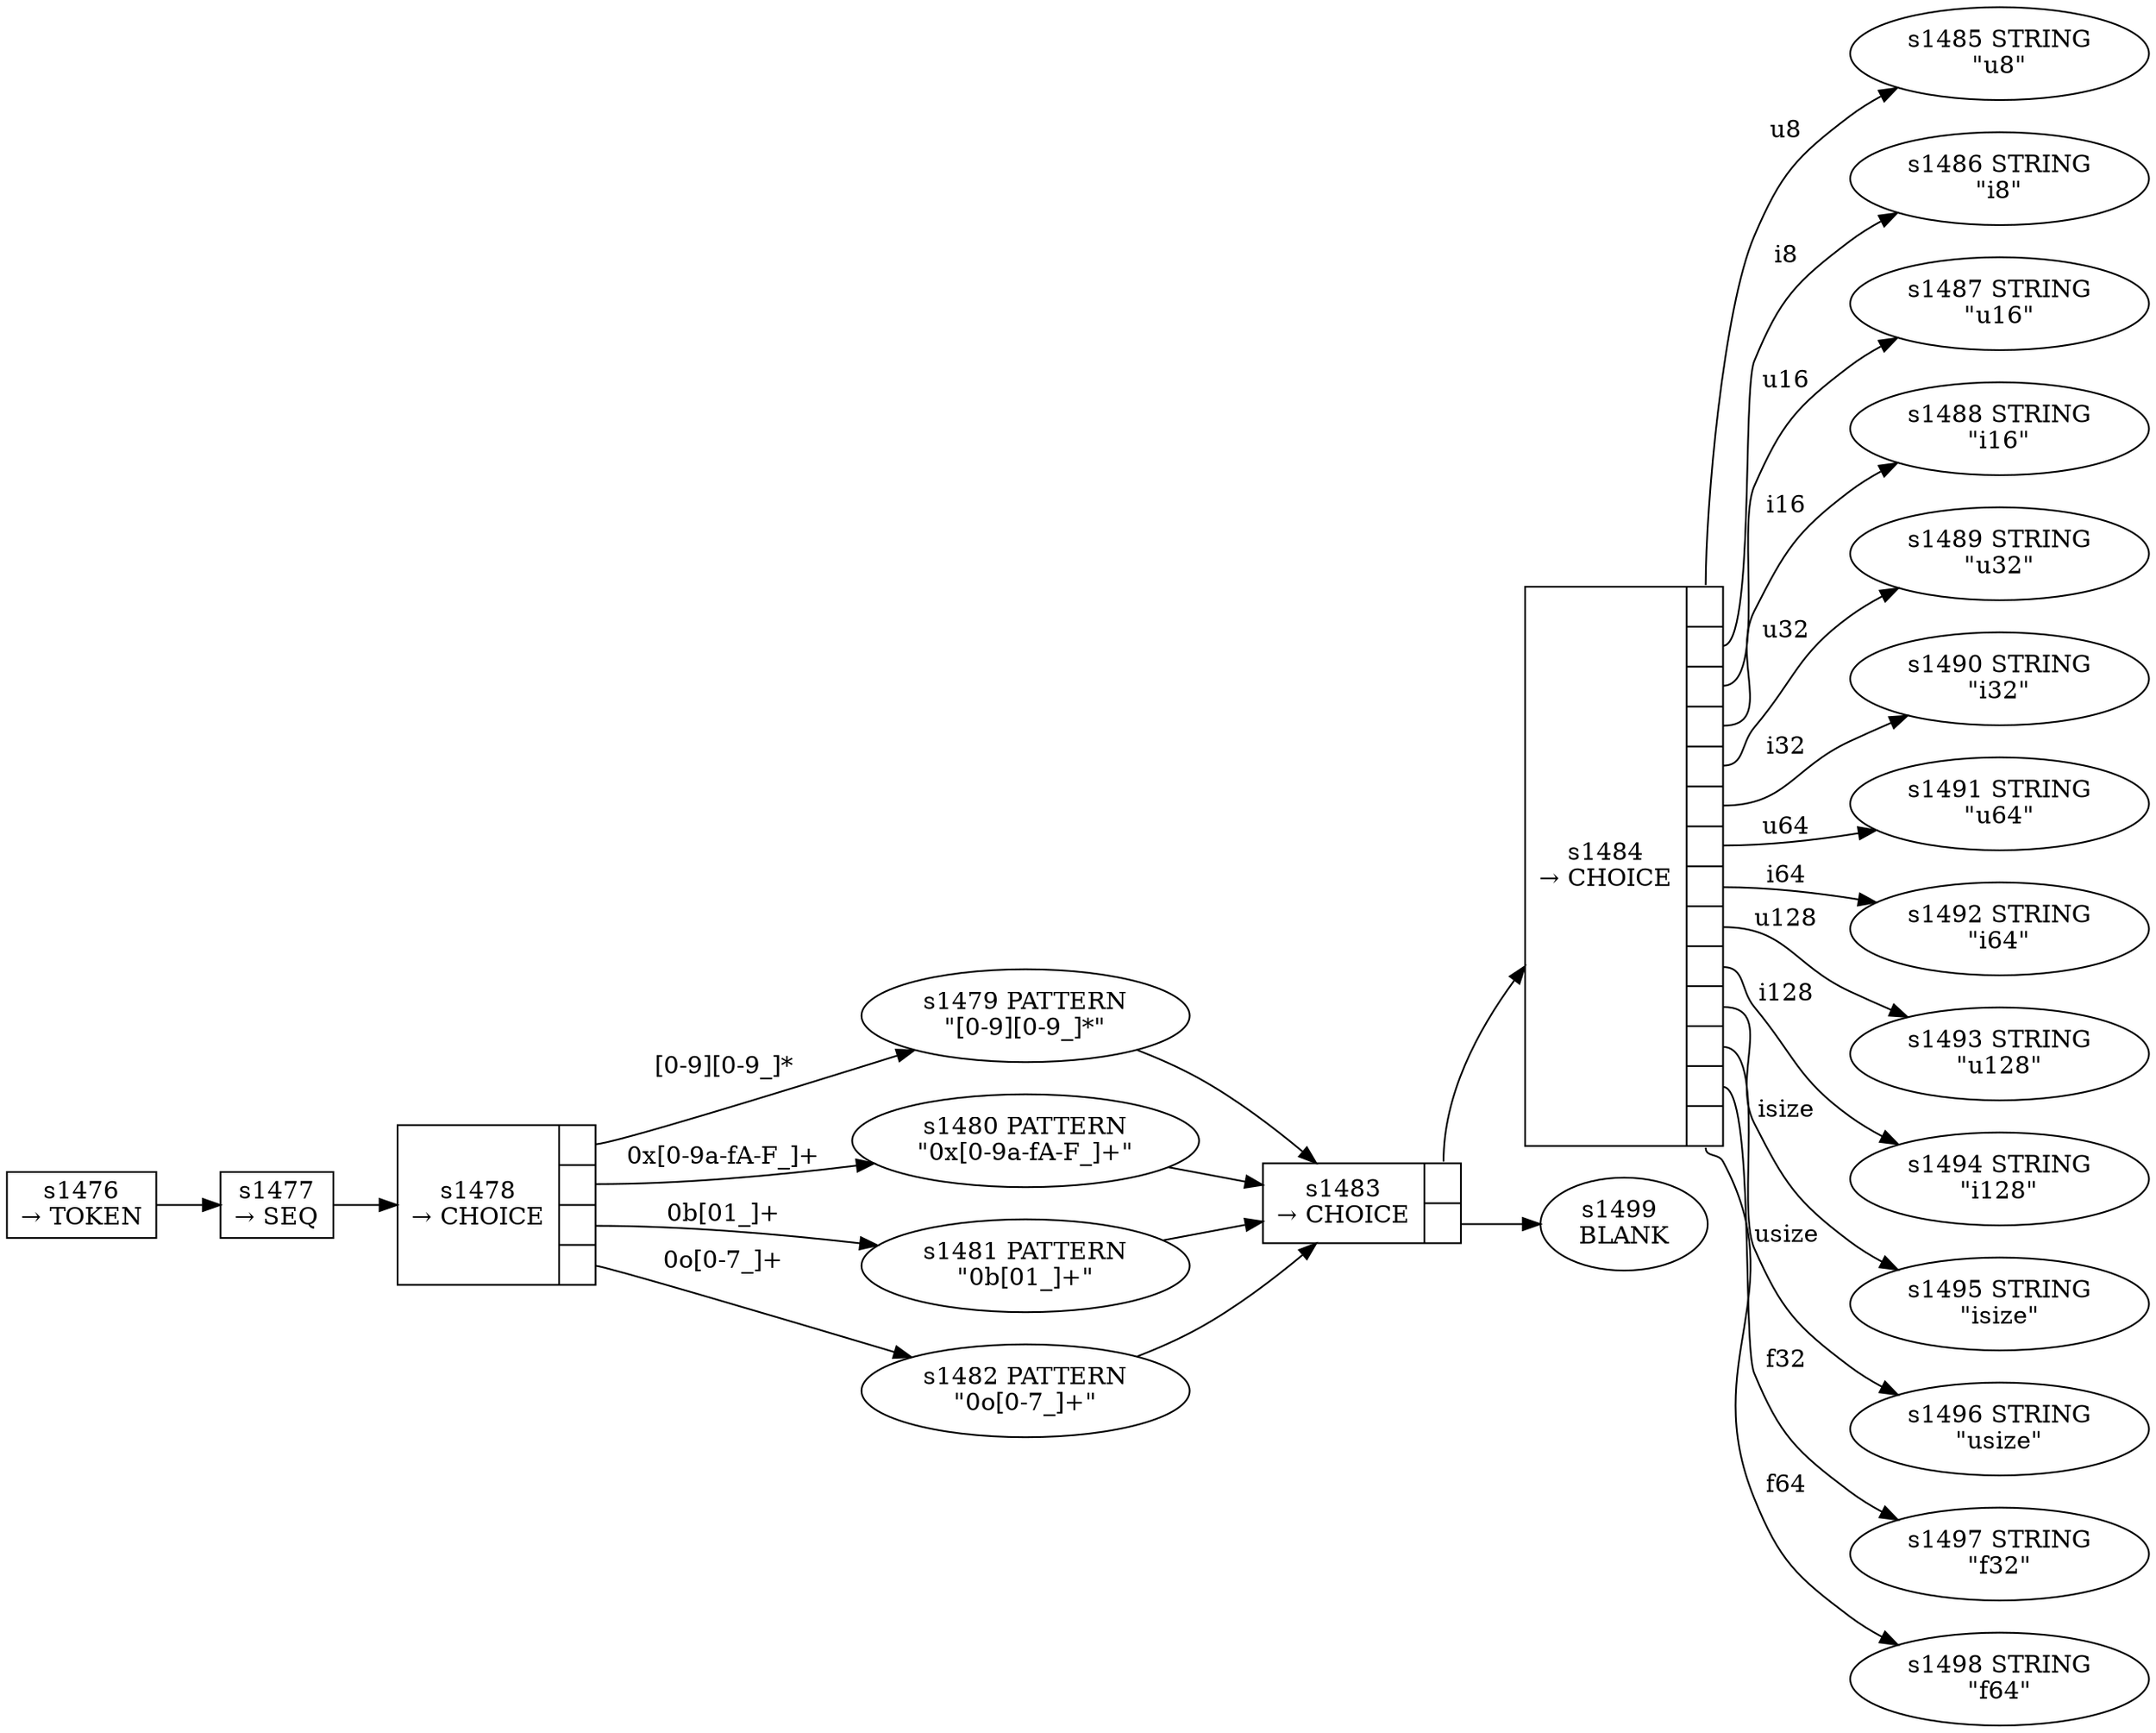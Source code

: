
  digraph integer_literal {
  
    rankdir=LR;
  
    s1476 [label="s1476\n&rarr; TOKEN", shape=record, fixedsize=false, peripheries=1];
  s1477 [label="s1477\n&rarr; SEQ", shape=record, fixedsize=false, peripheries=1];
  s1478 [label="{s1478\n&rarr; CHOICE|{<p0>|<p1>|<p2>|<p3>}}", shape=record, fixedsize=false, peripheries=1];
  s1479 [label="s1479 PATTERN\n\"[0-9][0-9_]*\""];
  s1478:p0 -> s1479 [label="[0-9][0-9_]*"];
  s1480 [label="s1480 PATTERN\n\"0x[0-9a-fA-F_]+\""];
  s1478:p1 -> s1480 [label="0x[0-9a-fA-F_]+"];
  s1481 [label="s1481 PATTERN\n\"0b[01_]+\""];
  s1478:p2 -> s1481 [label="0b[01_]+"];
  s1482 [label="s1482 PATTERN\n\"0o[0-7_]+\""];
  s1478:p3 -> s1482 [label="0o[0-7_]+"];
  s1477 -> s1478 [];
  s1483 [label="{s1483\n&rarr; CHOICE|{<p0>|<p1>}}", shape=record, fixedsize=false, peripheries=1];
  s1484 [label="{s1484\n&rarr; CHOICE|{<p0>|<p1>|<p2>|<p3>|<p4>|<p5>|<p6>|<p7>|<p8>|<p9>|<p10>|<p11>|<p12>|<p13>}}", shape=record, fixedsize=false, peripheries=1];
  s1485 [label="s1485 STRING\n\"u8\""];
  s1484:p0 -> s1485 [label="u8"];
  s1486 [label="s1486 STRING\n\"i8\""];
  s1484:p1 -> s1486 [label="i8"];
  s1487 [label="s1487 STRING\n\"u16\""];
  s1484:p2 -> s1487 [label="u16"];
  s1488 [label="s1488 STRING\n\"i16\""];
  s1484:p3 -> s1488 [label="i16"];
  s1489 [label="s1489 STRING\n\"u32\""];
  s1484:p4 -> s1489 [label="u32"];
  s1490 [label="s1490 STRING\n\"i32\""];
  s1484:p5 -> s1490 [label="i32"];
  s1491 [label="s1491 STRING\n\"u64\""];
  s1484:p6 -> s1491 [label="u64"];
  s1492 [label="s1492 STRING\n\"i64\""];
  s1484:p7 -> s1492 [label="i64"];
  s1493 [label="s1493 STRING\n\"u128\""];
  s1484:p8 -> s1493 [label="u128"];
  s1494 [label="s1494 STRING\n\"i128\""];
  s1484:p9 -> s1494 [label="i128"];
  s1495 [label="s1495 STRING\n\"isize\""];
  s1484:p10 -> s1495 [label="isize"];
  s1496 [label="s1496 STRING\n\"usize\""];
  s1484:p11 -> s1496 [label="usize"];
  s1497 [label="s1497 STRING\n\"f32\""];
  s1484:p12 -> s1497 [label="f32"];
  s1498 [label="s1498 STRING\n\"f64\""];
  s1484:p13 -> s1498 [label="f64"];
  s1483:p0 -> s1484 [label=""];
  s1499 [label="s1499 \nBLANK"];
  s1483:p1 -> s1499 [label=""];
  s1479 -> s1483 [];
  s1480 -> s1483 [];
  s1481 -> s1483 [];
  s1482 -> s1483 [];
  s1476 -> s1477 [];
  
  }
  